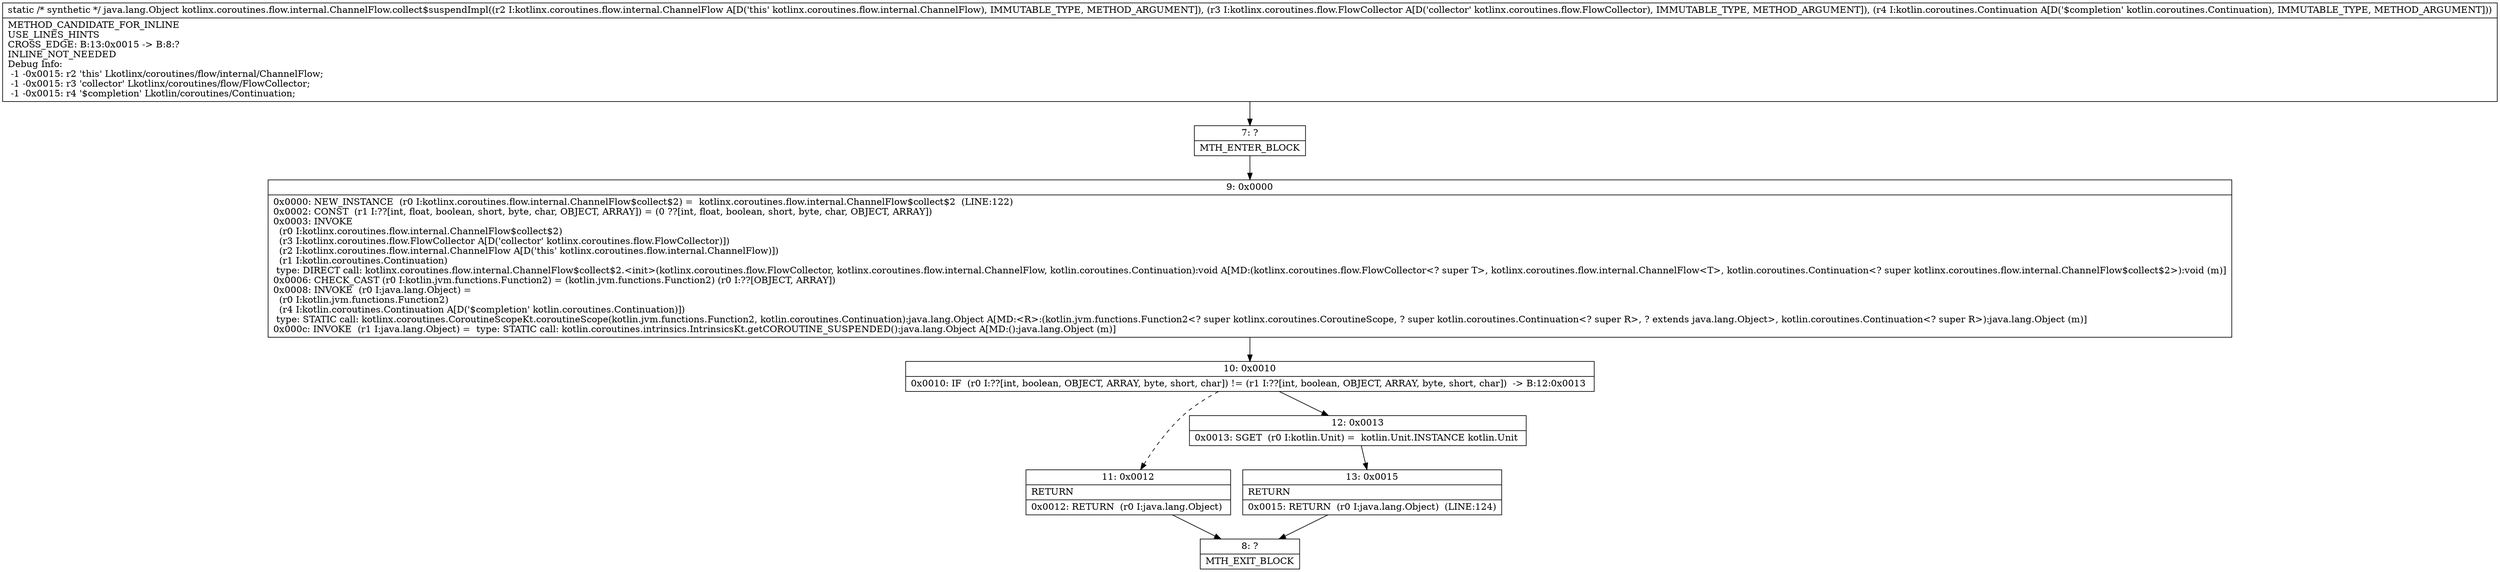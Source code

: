 digraph "CFG forkotlinx.coroutines.flow.internal.ChannelFlow.collect$suspendImpl(Lkotlinx\/coroutines\/flow\/internal\/ChannelFlow;Lkotlinx\/coroutines\/flow\/FlowCollector;Lkotlin\/coroutines\/Continuation;)Ljava\/lang\/Object;" {
Node_7 [shape=record,label="{7\:\ ?|MTH_ENTER_BLOCK\l}"];
Node_9 [shape=record,label="{9\:\ 0x0000|0x0000: NEW_INSTANCE  (r0 I:kotlinx.coroutines.flow.internal.ChannelFlow$collect$2) =  kotlinx.coroutines.flow.internal.ChannelFlow$collect$2  (LINE:122)\l0x0002: CONST  (r1 I:??[int, float, boolean, short, byte, char, OBJECT, ARRAY]) = (0 ??[int, float, boolean, short, byte, char, OBJECT, ARRAY]) \l0x0003: INVOKE  \l  (r0 I:kotlinx.coroutines.flow.internal.ChannelFlow$collect$2)\l  (r3 I:kotlinx.coroutines.flow.FlowCollector A[D('collector' kotlinx.coroutines.flow.FlowCollector)])\l  (r2 I:kotlinx.coroutines.flow.internal.ChannelFlow A[D('this' kotlinx.coroutines.flow.internal.ChannelFlow)])\l  (r1 I:kotlin.coroutines.Continuation)\l type: DIRECT call: kotlinx.coroutines.flow.internal.ChannelFlow$collect$2.\<init\>(kotlinx.coroutines.flow.FlowCollector, kotlinx.coroutines.flow.internal.ChannelFlow, kotlin.coroutines.Continuation):void A[MD:(kotlinx.coroutines.flow.FlowCollector\<? super T\>, kotlinx.coroutines.flow.internal.ChannelFlow\<T\>, kotlin.coroutines.Continuation\<? super kotlinx.coroutines.flow.internal.ChannelFlow$collect$2\>):void (m)]\l0x0006: CHECK_CAST (r0 I:kotlin.jvm.functions.Function2) = (kotlin.jvm.functions.Function2) (r0 I:??[OBJECT, ARRAY]) \l0x0008: INVOKE  (r0 I:java.lang.Object) = \l  (r0 I:kotlin.jvm.functions.Function2)\l  (r4 I:kotlin.coroutines.Continuation A[D('$completion' kotlin.coroutines.Continuation)])\l type: STATIC call: kotlinx.coroutines.CoroutineScopeKt.coroutineScope(kotlin.jvm.functions.Function2, kotlin.coroutines.Continuation):java.lang.Object A[MD:\<R\>:(kotlin.jvm.functions.Function2\<? super kotlinx.coroutines.CoroutineScope, ? super kotlin.coroutines.Continuation\<? super R\>, ? extends java.lang.Object\>, kotlin.coroutines.Continuation\<? super R\>):java.lang.Object (m)]\l0x000c: INVOKE  (r1 I:java.lang.Object) =  type: STATIC call: kotlin.coroutines.intrinsics.IntrinsicsKt.getCOROUTINE_SUSPENDED():java.lang.Object A[MD:():java.lang.Object (m)]\l}"];
Node_10 [shape=record,label="{10\:\ 0x0010|0x0010: IF  (r0 I:??[int, boolean, OBJECT, ARRAY, byte, short, char]) != (r1 I:??[int, boolean, OBJECT, ARRAY, byte, short, char])  \-\> B:12:0x0013 \l}"];
Node_11 [shape=record,label="{11\:\ 0x0012|RETURN\l|0x0012: RETURN  (r0 I:java.lang.Object) \l}"];
Node_8 [shape=record,label="{8\:\ ?|MTH_EXIT_BLOCK\l}"];
Node_12 [shape=record,label="{12\:\ 0x0013|0x0013: SGET  (r0 I:kotlin.Unit) =  kotlin.Unit.INSTANCE kotlin.Unit \l}"];
Node_13 [shape=record,label="{13\:\ 0x0015|RETURN\l|0x0015: RETURN  (r0 I:java.lang.Object)  (LINE:124)\l}"];
MethodNode[shape=record,label="{static \/* synthetic *\/ java.lang.Object kotlinx.coroutines.flow.internal.ChannelFlow.collect$suspendImpl((r2 I:kotlinx.coroutines.flow.internal.ChannelFlow A[D('this' kotlinx.coroutines.flow.internal.ChannelFlow), IMMUTABLE_TYPE, METHOD_ARGUMENT]), (r3 I:kotlinx.coroutines.flow.FlowCollector A[D('collector' kotlinx.coroutines.flow.FlowCollector), IMMUTABLE_TYPE, METHOD_ARGUMENT]), (r4 I:kotlin.coroutines.Continuation A[D('$completion' kotlin.coroutines.Continuation), IMMUTABLE_TYPE, METHOD_ARGUMENT]))  | METHOD_CANDIDATE_FOR_INLINE\lUSE_LINES_HINTS\lCROSS_EDGE: B:13:0x0015 \-\> B:8:?\lINLINE_NOT_NEEDED\lDebug Info:\l  \-1 \-0x0015: r2 'this' Lkotlinx\/coroutines\/flow\/internal\/ChannelFlow;\l  \-1 \-0x0015: r3 'collector' Lkotlinx\/coroutines\/flow\/FlowCollector;\l  \-1 \-0x0015: r4 '$completion' Lkotlin\/coroutines\/Continuation;\l}"];
MethodNode -> Node_7;Node_7 -> Node_9;
Node_9 -> Node_10;
Node_10 -> Node_11[style=dashed];
Node_10 -> Node_12;
Node_11 -> Node_8;
Node_12 -> Node_13;
Node_13 -> Node_8;
}

